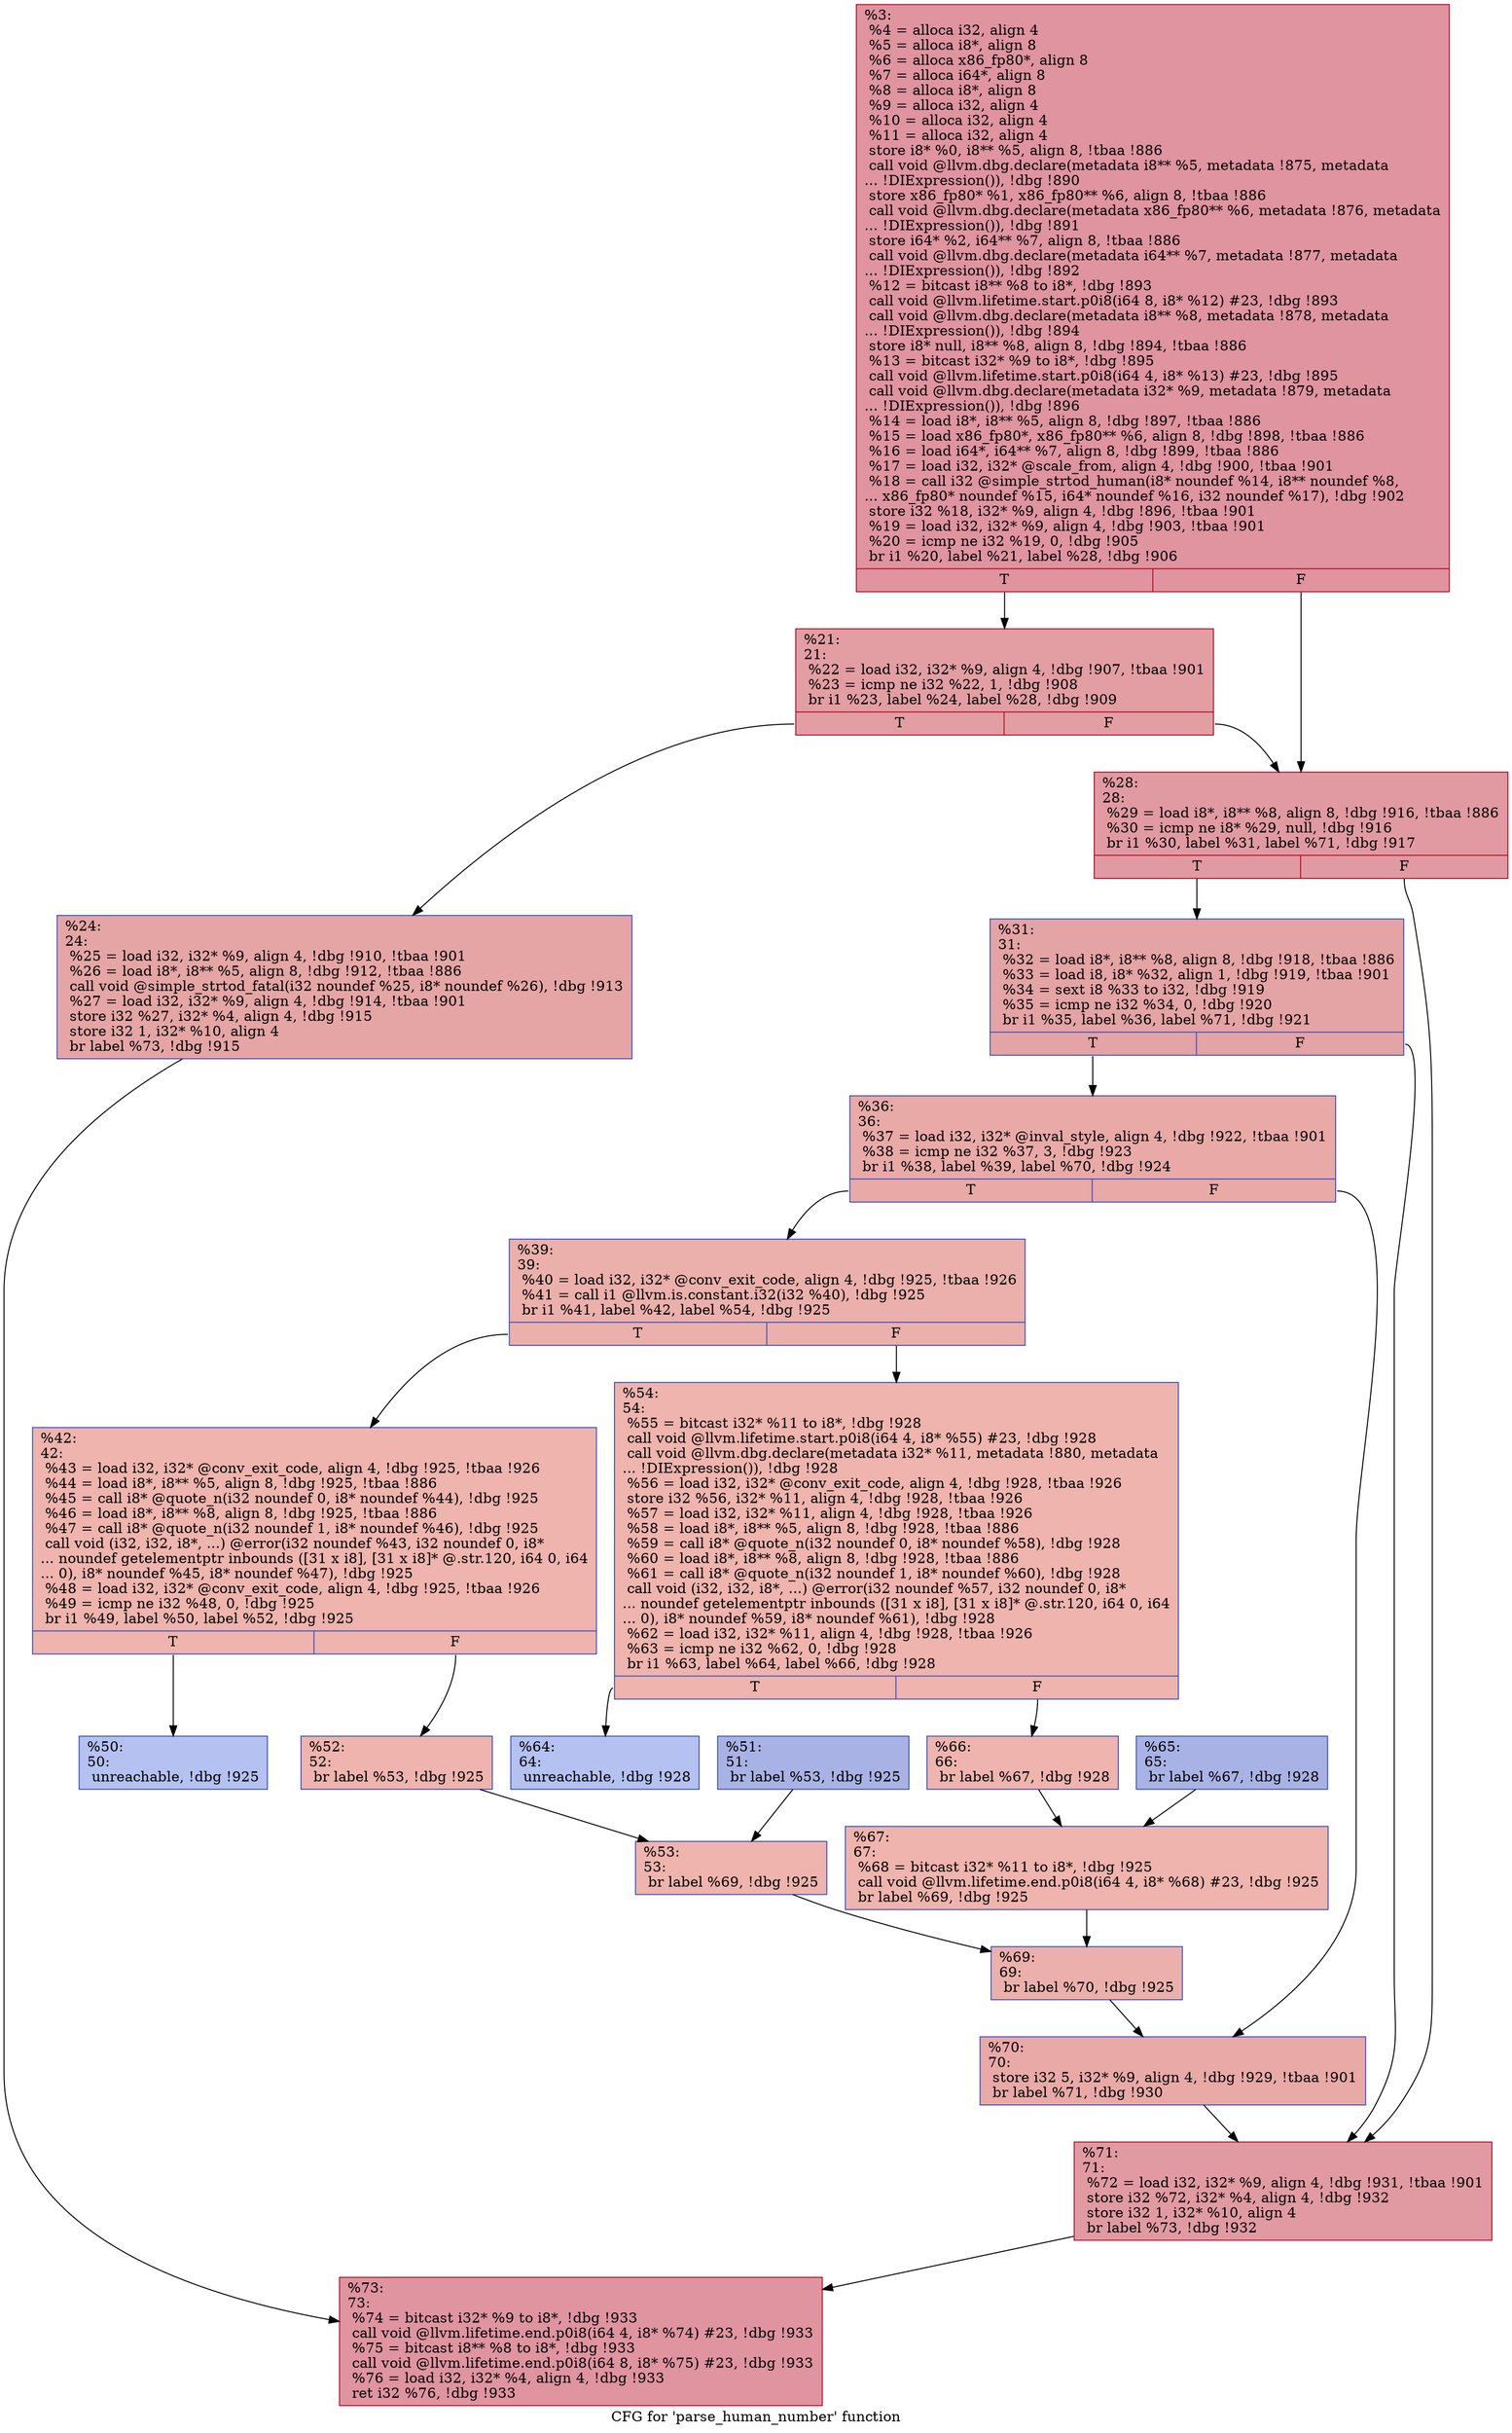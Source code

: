 digraph "CFG for 'parse_human_number' function" {
	label="CFG for 'parse_human_number' function";

	Node0xcf67e0 [shape=record,color="#b70d28ff", style=filled, fillcolor="#b70d2870",label="{%3:\l  %4 = alloca i32, align 4\l  %5 = alloca i8*, align 8\l  %6 = alloca x86_fp80*, align 8\l  %7 = alloca i64*, align 8\l  %8 = alloca i8*, align 8\l  %9 = alloca i32, align 4\l  %10 = alloca i32, align 4\l  %11 = alloca i32, align 4\l  store i8* %0, i8** %5, align 8, !tbaa !886\l  call void @llvm.dbg.declare(metadata i8** %5, metadata !875, metadata\l... !DIExpression()), !dbg !890\l  store x86_fp80* %1, x86_fp80** %6, align 8, !tbaa !886\l  call void @llvm.dbg.declare(metadata x86_fp80** %6, metadata !876, metadata\l... !DIExpression()), !dbg !891\l  store i64* %2, i64** %7, align 8, !tbaa !886\l  call void @llvm.dbg.declare(metadata i64** %7, metadata !877, metadata\l... !DIExpression()), !dbg !892\l  %12 = bitcast i8** %8 to i8*, !dbg !893\l  call void @llvm.lifetime.start.p0i8(i64 8, i8* %12) #23, !dbg !893\l  call void @llvm.dbg.declare(metadata i8** %8, metadata !878, metadata\l... !DIExpression()), !dbg !894\l  store i8* null, i8** %8, align 8, !dbg !894, !tbaa !886\l  %13 = bitcast i32* %9 to i8*, !dbg !895\l  call void @llvm.lifetime.start.p0i8(i64 4, i8* %13) #23, !dbg !895\l  call void @llvm.dbg.declare(metadata i32* %9, metadata !879, metadata\l... !DIExpression()), !dbg !896\l  %14 = load i8*, i8** %5, align 8, !dbg !897, !tbaa !886\l  %15 = load x86_fp80*, x86_fp80** %6, align 8, !dbg !898, !tbaa !886\l  %16 = load i64*, i64** %7, align 8, !dbg !899, !tbaa !886\l  %17 = load i32, i32* @scale_from, align 4, !dbg !900, !tbaa !901\l  %18 = call i32 @simple_strtod_human(i8* noundef %14, i8** noundef %8,\l... x86_fp80* noundef %15, i64* noundef %16, i32 noundef %17), !dbg !902\l  store i32 %18, i32* %9, align 4, !dbg !896, !tbaa !901\l  %19 = load i32, i32* %9, align 4, !dbg !903, !tbaa !901\l  %20 = icmp ne i32 %19, 0, !dbg !905\l  br i1 %20, label %21, label %28, !dbg !906\l|{<s0>T|<s1>F}}"];
	Node0xcf67e0:s0 -> Node0xcf6e00;
	Node0xcf67e0:s1 -> Node0xcf6ea0;
	Node0xcf6e00 [shape=record,color="#b70d28ff", style=filled, fillcolor="#be242e70",label="{%21:\l21:                                               \l  %22 = load i32, i32* %9, align 4, !dbg !907, !tbaa !901\l  %23 = icmp ne i32 %22, 1, !dbg !908\l  br i1 %23, label %24, label %28, !dbg !909\l|{<s0>T|<s1>F}}"];
	Node0xcf6e00:s0 -> Node0xcf6e50;
	Node0xcf6e00:s1 -> Node0xcf6ea0;
	Node0xcf6e50 [shape=record,color="#3d50c3ff", style=filled, fillcolor="#c5333470",label="{%24:\l24:                                               \l  %25 = load i32, i32* %9, align 4, !dbg !910, !tbaa !901\l  %26 = load i8*, i8** %5, align 8, !dbg !912, !tbaa !886\l  call void @simple_strtod_fatal(i32 noundef %25, i8* noundef %26), !dbg !913\l  %27 = load i32, i32* %9, align 4, !dbg !914, !tbaa !901\l  store i32 %27, i32* %4, align 4, !dbg !915\l  store i32 1, i32* %10, align 4\l  br label %73, !dbg !915\l}"];
	Node0xcf6e50 -> Node0xcf73f0;
	Node0xcf6ea0 [shape=record,color="#b70d28ff", style=filled, fillcolor="#bb1b2c70",label="{%28:\l28:                                               \l  %29 = load i8*, i8** %8, align 8, !dbg !916, !tbaa !886\l  %30 = icmp ne i8* %29, null, !dbg !916\l  br i1 %30, label %31, label %71, !dbg !917\l|{<s0>T|<s1>F}}"];
	Node0xcf6ea0:s0 -> Node0xcf6ef0;
	Node0xcf6ea0:s1 -> Node0xcf73a0;
	Node0xcf6ef0 [shape=record,color="#3d50c3ff", style=filled, fillcolor="#c32e3170",label="{%31:\l31:                                               \l  %32 = load i8*, i8** %8, align 8, !dbg !918, !tbaa !886\l  %33 = load i8, i8* %32, align 1, !dbg !919, !tbaa !901\l  %34 = sext i8 %33 to i32, !dbg !919\l  %35 = icmp ne i32 %34, 0, !dbg !920\l  br i1 %35, label %36, label %71, !dbg !921\l|{<s0>T|<s1>F}}"];
	Node0xcf6ef0:s0 -> Node0xcf6f40;
	Node0xcf6ef0:s1 -> Node0xcf73a0;
	Node0xcf6f40 [shape=record,color="#3d50c3ff", style=filled, fillcolor="#ca3b3770",label="{%36:\l36:                                               \l  %37 = load i32, i32* @inval_style, align 4, !dbg !922, !tbaa !901\l  %38 = icmp ne i32 %37, 3, !dbg !923\l  br i1 %38, label %39, label %70, !dbg !924\l|{<s0>T|<s1>F}}"];
	Node0xcf6f40:s0 -> Node0xcf6f90;
	Node0xcf6f40:s1 -> Node0xcf7350;
	Node0xcf6f90 [shape=record,color="#3d50c3ff", style=filled, fillcolor="#d24b4070",label="{%39:\l39:                                               \l  %40 = load i32, i32* @conv_exit_code, align 4, !dbg !925, !tbaa !926\l  %41 = call i1 @llvm.is.constant.i32(i32 %40), !dbg !925\l  br i1 %41, label %42, label %54, !dbg !925\l|{<s0>T|<s1>F}}"];
	Node0xcf6f90:s0 -> Node0xcf6fe0;
	Node0xcf6f90:s1 -> Node0xcf7170;
	Node0xcf6fe0 [shape=record,color="#3d50c3ff", style=filled, fillcolor="#d8564670",label="{%42:\l42:                                               \l  %43 = load i32, i32* @conv_exit_code, align 4, !dbg !925, !tbaa !926\l  %44 = load i8*, i8** %5, align 8, !dbg !925, !tbaa !886\l  %45 = call i8* @quote_n(i32 noundef 0, i8* noundef %44), !dbg !925\l  %46 = load i8*, i8** %8, align 8, !dbg !925, !tbaa !886\l  %47 = call i8* @quote_n(i32 noundef 1, i8* noundef %46), !dbg !925\l  call void (i32, i32, i8*, ...) @error(i32 noundef %43, i32 noundef 0, i8*\l... noundef getelementptr inbounds ([31 x i8], [31 x i8]* @.str.120, i64 0, i64\l... 0), i8* noundef %45, i8* noundef %47), !dbg !925\l  %48 = load i32, i32* @conv_exit_code, align 4, !dbg !925, !tbaa !926\l  %49 = icmp ne i32 %48, 0, !dbg !925\l  br i1 %49, label %50, label %52, !dbg !925\l|{<s0>T|<s1>F}}"];
	Node0xcf6fe0:s0 -> Node0xcf7030;
	Node0xcf6fe0:s1 -> Node0xcf70d0;
	Node0xcf7030 [shape=record,color="#3d50c3ff", style=filled, fillcolor="#5572df70",label="{%50:\l50:                                               \l  unreachable, !dbg !925\l}"];
	Node0xcf7080 [shape=record,color="#3d50c3ff", style=filled, fillcolor="#3d50c370",label="{%51:\l51:                                               \l  br label %53, !dbg !925\l}"];
	Node0xcf7080 -> Node0xcf7120;
	Node0xcf70d0 [shape=record,color="#3d50c3ff", style=filled, fillcolor="#d8564670",label="{%52:\l52:                                               \l  br label %53, !dbg !925\l}"];
	Node0xcf70d0 -> Node0xcf7120;
	Node0xcf7120 [shape=record,color="#3d50c3ff", style=filled, fillcolor="#d8564670",label="{%53:\l53:                                               \l  br label %69, !dbg !925\l}"];
	Node0xcf7120 -> Node0xcf7300;
	Node0xcf7170 [shape=record,color="#3d50c3ff", style=filled, fillcolor="#d8564670",label="{%54:\l54:                                               \l  %55 = bitcast i32* %11 to i8*, !dbg !928\l  call void @llvm.lifetime.start.p0i8(i64 4, i8* %55) #23, !dbg !928\l  call void @llvm.dbg.declare(metadata i32* %11, metadata !880, metadata\l... !DIExpression()), !dbg !928\l  %56 = load i32, i32* @conv_exit_code, align 4, !dbg !928, !tbaa !926\l  store i32 %56, i32* %11, align 4, !dbg !928, !tbaa !926\l  %57 = load i32, i32* %11, align 4, !dbg !928, !tbaa !926\l  %58 = load i8*, i8** %5, align 8, !dbg !928, !tbaa !886\l  %59 = call i8* @quote_n(i32 noundef 0, i8* noundef %58), !dbg !928\l  %60 = load i8*, i8** %8, align 8, !dbg !928, !tbaa !886\l  %61 = call i8* @quote_n(i32 noundef 1, i8* noundef %60), !dbg !928\l  call void (i32, i32, i8*, ...) @error(i32 noundef %57, i32 noundef 0, i8*\l... noundef getelementptr inbounds ([31 x i8], [31 x i8]* @.str.120, i64 0, i64\l... 0), i8* noundef %59, i8* noundef %61), !dbg !928\l  %62 = load i32, i32* %11, align 4, !dbg !928, !tbaa !926\l  %63 = icmp ne i32 %62, 0, !dbg !928\l  br i1 %63, label %64, label %66, !dbg !928\l|{<s0>T|<s1>F}}"];
	Node0xcf7170:s0 -> Node0xcf71c0;
	Node0xcf7170:s1 -> Node0xcf7260;
	Node0xcf71c0 [shape=record,color="#3d50c3ff", style=filled, fillcolor="#5572df70",label="{%64:\l64:                                               \l  unreachable, !dbg !928\l}"];
	Node0xcf7210 [shape=record,color="#3d50c3ff", style=filled, fillcolor="#3d50c370",label="{%65:\l65:                                               \l  br label %67, !dbg !928\l}"];
	Node0xcf7210 -> Node0xcf72b0;
	Node0xcf7260 [shape=record,color="#3d50c3ff", style=filled, fillcolor="#d8564670",label="{%66:\l66:                                               \l  br label %67, !dbg !928\l}"];
	Node0xcf7260 -> Node0xcf72b0;
	Node0xcf72b0 [shape=record,color="#3d50c3ff", style=filled, fillcolor="#d8564670",label="{%67:\l67:                                               \l  %68 = bitcast i32* %11 to i8*, !dbg !925\l  call void @llvm.lifetime.end.p0i8(i64 4, i8* %68) #23, !dbg !925\l  br label %69, !dbg !925\l}"];
	Node0xcf72b0 -> Node0xcf7300;
	Node0xcf7300 [shape=record,color="#3d50c3ff", style=filled, fillcolor="#d24b4070",label="{%69:\l69:                                               \l  br label %70, !dbg !925\l}"];
	Node0xcf7300 -> Node0xcf7350;
	Node0xcf7350 [shape=record,color="#3d50c3ff", style=filled, fillcolor="#ca3b3770",label="{%70:\l70:                                               \l  store i32 5, i32* %9, align 4, !dbg !929, !tbaa !901\l  br label %71, !dbg !930\l}"];
	Node0xcf7350 -> Node0xcf73a0;
	Node0xcf73a0 [shape=record,color="#b70d28ff", style=filled, fillcolor="#bb1b2c70",label="{%71:\l71:                                               \l  %72 = load i32, i32* %9, align 4, !dbg !931, !tbaa !901\l  store i32 %72, i32* %4, align 4, !dbg !932\l  store i32 1, i32* %10, align 4\l  br label %73, !dbg !932\l}"];
	Node0xcf73a0 -> Node0xcf73f0;
	Node0xcf73f0 [shape=record,color="#b70d28ff", style=filled, fillcolor="#b70d2870",label="{%73:\l73:                                               \l  %74 = bitcast i32* %9 to i8*, !dbg !933\l  call void @llvm.lifetime.end.p0i8(i64 4, i8* %74) #23, !dbg !933\l  %75 = bitcast i8** %8 to i8*, !dbg !933\l  call void @llvm.lifetime.end.p0i8(i64 8, i8* %75) #23, !dbg !933\l  %76 = load i32, i32* %4, align 4, !dbg !933\l  ret i32 %76, !dbg !933\l}"];
}
